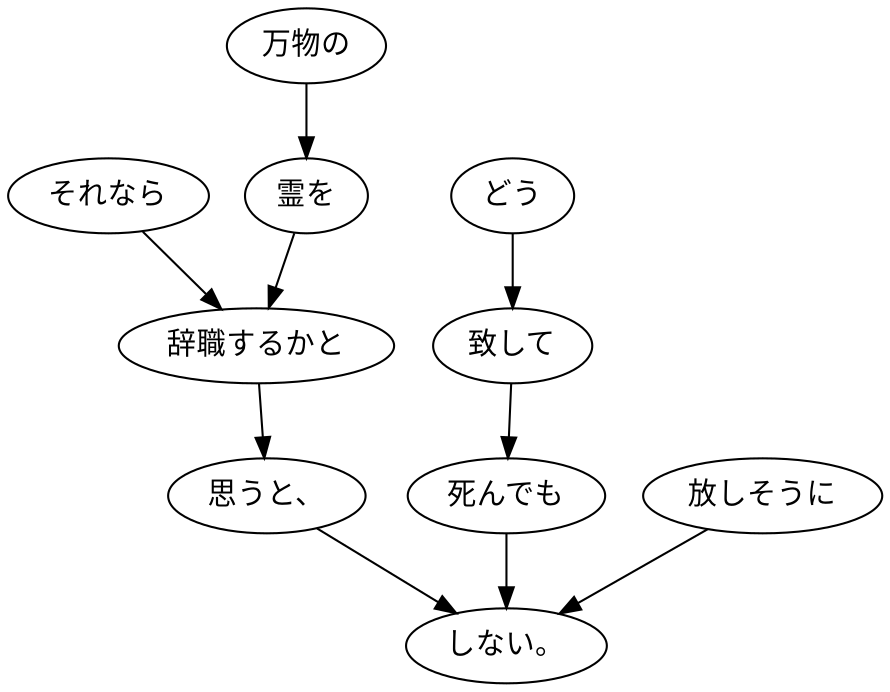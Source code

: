 digraph graph7346 {
	node0 [label="それなら"];
	node1 [label="万物の"];
	node2 [label="霊を"];
	node3 [label="辞職するかと"];
	node4 [label="思うと、"];
	node5 [label="どう"];
	node6 [label="致して"];
	node7 [label="死んでも"];
	node8 [label="放しそうに"];
	node9 [label="しない。"];
	node0 -> node3;
	node1 -> node2;
	node2 -> node3;
	node3 -> node4;
	node4 -> node9;
	node5 -> node6;
	node6 -> node7;
	node7 -> node9;
	node8 -> node9;
}
